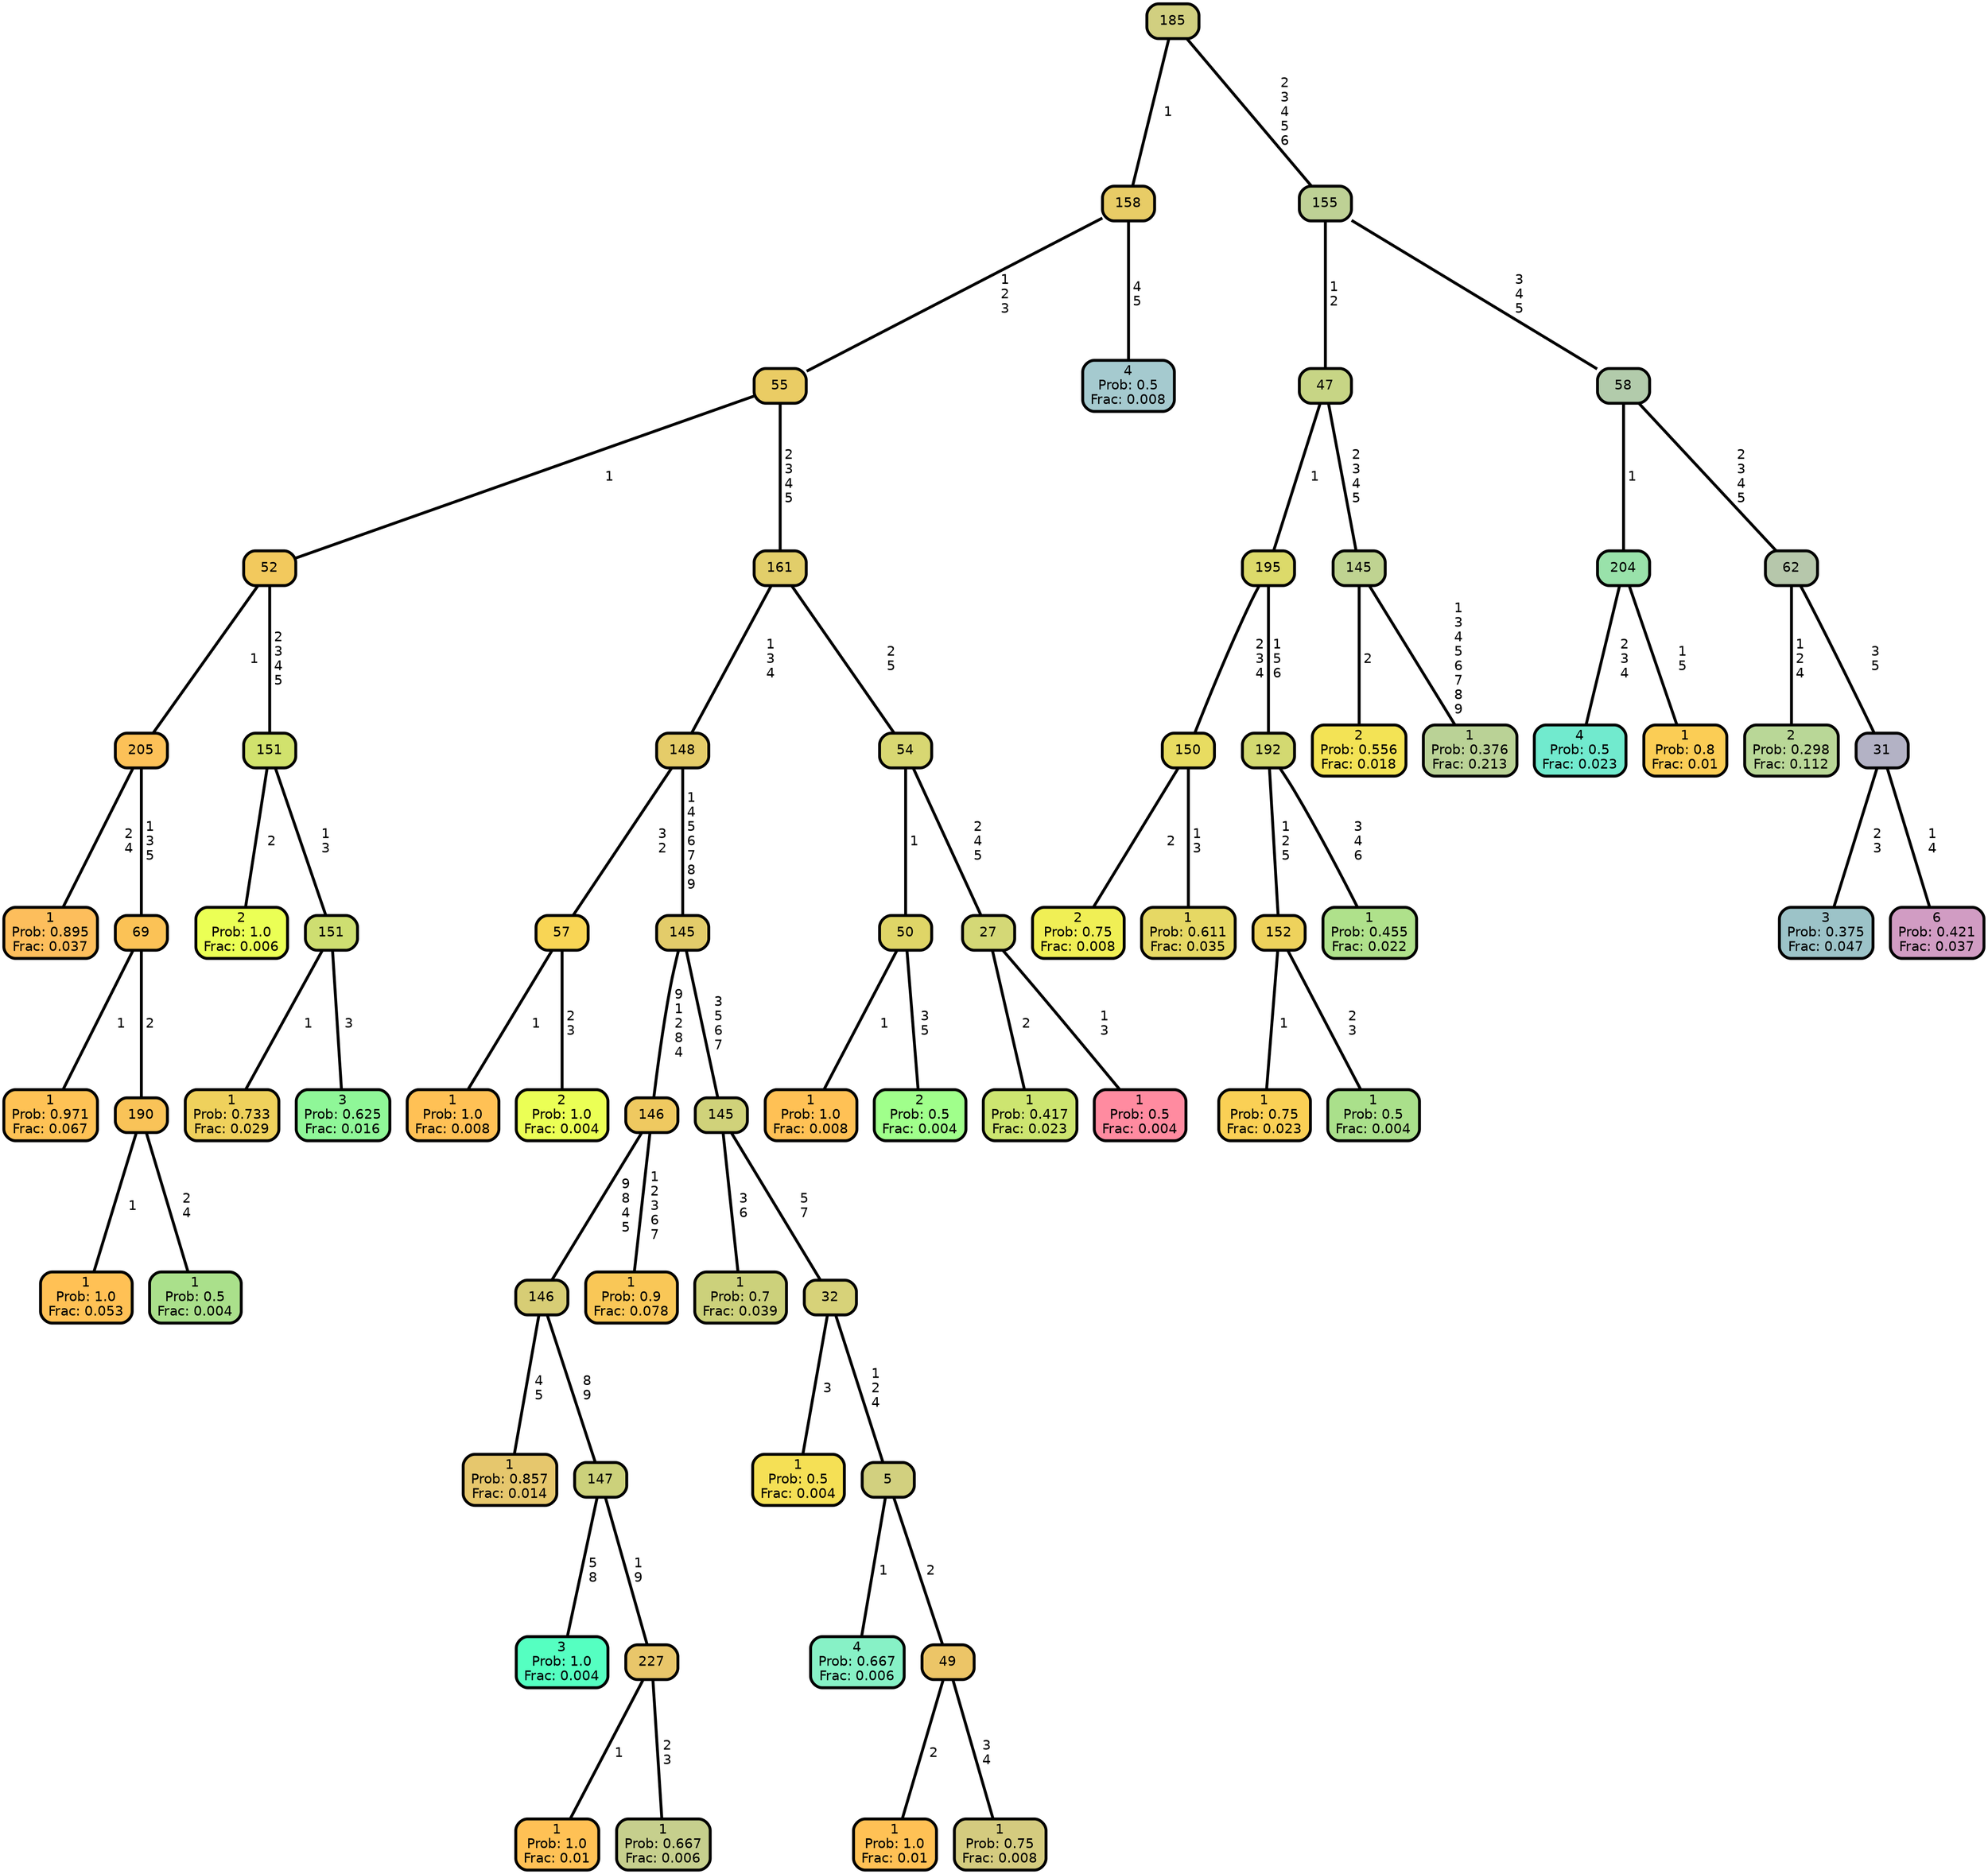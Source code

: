 graph Tree {
node [shape=box, style="filled, rounded",color="black",penwidth="3",fontcolor="black",                 fontname=helvetica] ;
graph [ranksep="0 equally", splines=straight,                 bgcolor=transparent, dpi=200] ;
edge [fontname=helvetica, color=black] ;
0 [label="1
Prob: 0.895
Frac: 0.037", fillcolor="#fdbe5c"] ;
1 [label="205", fillcolor="#fcc158"] ;
2 [label="1
Prob: 0.971
Frac: 0.067", fillcolor="#fec255"] ;
3 [label="69", fillcolor="#fbc256"] ;
4 [label="1
Prob: 1.0
Frac: 0.053", fillcolor="#ffc155"] ;
5 [label="190", fillcolor="#f9c358"] ;
6 [label="1
Prob: 0.5
Frac: 0.004", fillcolor="#aae08b"] ;
7 [label="52", fillcolor="#f2c95d"] ;
8 [label="2
Prob: 1.0
Frac: 0.006", fillcolor="#ebff55"] ;
9 [label="151", fillcolor="#d1e26d"] ;
10 [label="1
Prob: 0.733
Frac: 0.029", fillcolor="#efd15c"] ;
11 [label="151", fillcolor="#cede71"] ;
12 [label="3
Prob: 0.625
Frac: 0.016", fillcolor="#8ff798"] ;
13 [label="55", fillcolor="#eacc64"] ;
14 [label="1
Prob: 1.0
Frac: 0.008", fillcolor="#ffc155"] ;
15 [label="57", fillcolor="#f8d555"] ;
16 [label="2
Prob: 1.0
Frac: 0.004", fillcolor="#ebff55"] ;
17 [label="148", fillcolor="#e5cc69"] ;
18 [label="1
Prob: 0.857
Frac: 0.014", fillcolor="#e6c76d"] ;
19 [label="146", fillcolor="#d7cd75"] ;
20 [label="3
Prob: 1.0
Frac: 0.004", fillcolor="#55ffc1"] ;
21 [label="147", fillcolor="#ccd17b"] ;
22 [label="1
Prob: 1.0
Frac: 0.01", fillcolor="#ffc155"] ;
23 [label="227", fillcolor="#e9c66a"] ;
24 [label="1
Prob: 0.667
Frac: 0.006", fillcolor="#c6cf8d"] ;
25 [label="146", fillcolor="#efc960"] ;
26 [label="1
Prob: 0.9
Frac: 0.078", fillcolor="#f9c757"] ;
27 [label="145", fillcolor="#e3cc6a"] ;
28 [label="1
Prob: 0.7
Frac: 0.039", fillcolor="#ccd17b"] ;
29 [label="145", fillcolor="#d0d27a"] ;
30 [label="1
Prob: 0.5
Frac: 0.004", fillcolor="#f5e055"] ;
31 [label="32", fillcolor="#d7d279"] ;
32 [label="4
Prob: 0.667
Frac: 0.006", fillcolor="#87f1c6"] ;
33 [label="5", fillcolor="#d2d07f"] ;
34 [label="1
Prob: 1.0
Frac: 0.01", fillcolor="#ffc155"] ;
35 [label="49", fillcolor="#ecc567"] ;
36 [label="1
Prob: 0.75
Frac: 0.008", fillcolor="#d4cb7f"] ;
37 [label="161", fillcolor="#e2ce6a"] ;
38 [label="1
Prob: 1.0
Frac: 0.008", fillcolor="#ffc155"] ;
39 [label="50", fillcolor="#dfd567"] ;
40 [label="2
Prob: 0.5
Frac: 0.004", fillcolor="#a0ff8b"] ;
41 [label="54", fillcolor="#d8d772"] ;
42 [label="1
Prob: 0.417
Frac: 0.023", fillcolor="#cde570"] ;
43 [label="27", fillcolor="#d4d876"] ;
44 [label="1
Prob: 0.5
Frac: 0.004", fillcolor="#ff8ba0"] ;
45 [label="158", fillcolor="#e8cc66"] ;
46 [label="4
Prob: 0.5
Frac: 0.008", fillcolor="#a5cacf"] ;
47 [label="185", fillcolor="#d1cf80"] ;
48 [label="2
Prob: 0.75
Frac: 0.008", fillcolor="#f0ef55"] ;
49 [label="150", fillcolor="#e8dc61"] ;
50 [label="1
Prob: 0.611
Frac: 0.035", fillcolor="#e6d864"] ;
51 [label="195", fillcolor="#dcda6a"] ;
52 [label="1
Prob: 0.75
Frac: 0.023", fillcolor="#fad055"] ;
53 [label="152", fillcolor="#eed25c"] ;
54 [label="1
Prob: 0.5
Frac: 0.004", fillcolor="#aae08b"] ;
55 [label="192", fillcolor="#d3d971"] ;
56 [label="1
Prob: 0.455
Frac: 0.022", fillcolor="#afe18b"] ;
57 [label="47", fillcolor="#c7d585"] ;
58 [label="2
Prob: 0.556
Frac: 0.018", fillcolor="#f3e355"] ;
59 [label="145", fillcolor="#bfd391"] ;
60 [label="1
Prob: 0.376
Frac: 0.213", fillcolor="#bad296"] ;
61 [label="155", fillcolor="#bed195"] ;
62 [label="4
Prob: 0.5
Frac: 0.023", fillcolor="#71eace"] ;
63 [label="204", fillcolor="#99e2aa"] ;
64 [label="1
Prob: 0.8
Frac: 0.01", fillcolor="#fbcd55"] ;
65 [label="58", fillcolor="#b2cbab"] ;
66 [label="2
Prob: 0.298
Frac: 0.112", fillcolor="#b9d797"] ;
67 [label="62", fillcolor="#b6c7ab"] ;
68 [label="3
Prob: 0.375
Frac: 0.047", fillcolor="#9cc3c8"] ;
69 [label="31", fillcolor="#b3b2c5"] ;
70 [label="6
Prob: 0.421
Frac: 0.037", fillcolor="#d19cc3"] ;
1 -- 0 [label=" 2\n 4",penwidth=3] ;
1 -- 3 [label=" 1\n 3\n 5",penwidth=3] ;
3 -- 2 [label=" 1",penwidth=3] ;
3 -- 5 [label=" 2",penwidth=3] ;
5 -- 4 [label=" 1",penwidth=3] ;
5 -- 6 [label=" 2\n 4",penwidth=3] ;
7 -- 1 [label=" 1",penwidth=3] ;
7 -- 9 [label=" 2\n 3\n 4\n 5",penwidth=3] ;
9 -- 8 [label=" 2",penwidth=3] ;
9 -- 11 [label=" 1\n 3",penwidth=3] ;
11 -- 10 [label=" 1",penwidth=3] ;
11 -- 12 [label=" 3",penwidth=3] ;
13 -- 7 [label=" 1",penwidth=3] ;
13 -- 37 [label=" 2\n 3\n 4\n 5",penwidth=3] ;
15 -- 14 [label=" 1",penwidth=3] ;
15 -- 16 [label=" 2\n 3",penwidth=3] ;
17 -- 15 [label=" 3\n 2",penwidth=3] ;
17 -- 27 [label=" 1\n 4\n 5\n 6\n 7\n 8\n 9",penwidth=3] ;
19 -- 18 [label=" 4\n 5",penwidth=3] ;
19 -- 21 [label=" 8\n 9",penwidth=3] ;
21 -- 20 [label=" 5\n 8",penwidth=3] ;
21 -- 23 [label=" 1\n 9",penwidth=3] ;
23 -- 22 [label=" 1",penwidth=3] ;
23 -- 24 [label=" 2\n 3",penwidth=3] ;
25 -- 19 [label=" 9\n 8\n 4\n 5",penwidth=3] ;
25 -- 26 [label=" 1\n 2\n 3\n 6\n 7",penwidth=3] ;
27 -- 25 [label=" 9\n 1\n 2\n 8\n 4",penwidth=3] ;
27 -- 29 [label=" 3\n 5\n 6\n 7",penwidth=3] ;
29 -- 28 [label=" 3\n 6",penwidth=3] ;
29 -- 31 [label=" 5\n 7",penwidth=3] ;
31 -- 30 [label=" 3",penwidth=3] ;
31 -- 33 [label=" 1\n 2\n 4",penwidth=3] ;
33 -- 32 [label=" 1",penwidth=3] ;
33 -- 35 [label=" 2",penwidth=3] ;
35 -- 34 [label=" 2",penwidth=3] ;
35 -- 36 [label=" 3\n 4",penwidth=3] ;
37 -- 17 [label=" 1\n 3\n 4",penwidth=3] ;
37 -- 41 [label=" 2\n 5",penwidth=3] ;
39 -- 38 [label=" 1",penwidth=3] ;
39 -- 40 [label=" 3\n 5",penwidth=3] ;
41 -- 39 [label=" 1",penwidth=3] ;
41 -- 43 [label=" 2\n 4\n 5",penwidth=3] ;
43 -- 42 [label=" 2",penwidth=3] ;
43 -- 44 [label=" 1\n 3",penwidth=3] ;
45 -- 13 [label=" 1\n 2\n 3",penwidth=3] ;
45 -- 46 [label=" 4\n 5",penwidth=3] ;
47 -- 45 [label=" 1",penwidth=3] ;
47 -- 61 [label=" 2\n 3\n 4\n 5\n 6",penwidth=3] ;
49 -- 48 [label=" 2",penwidth=3] ;
49 -- 50 [label=" 1\n 3",penwidth=3] ;
51 -- 49 [label=" 2\n 3\n 4",penwidth=3] ;
51 -- 55 [label=" 1\n 5\n 6",penwidth=3] ;
53 -- 52 [label=" 1",penwidth=3] ;
53 -- 54 [label=" 2\n 3",penwidth=3] ;
55 -- 53 [label=" 1\n 2\n 5",penwidth=3] ;
55 -- 56 [label=" 3\n 4\n 6",penwidth=3] ;
57 -- 51 [label=" 1",penwidth=3] ;
57 -- 59 [label=" 2\n 3\n 4\n 5",penwidth=3] ;
59 -- 58 [label=" 2",penwidth=3] ;
59 -- 60 [label=" 1\n 3\n 4\n 5\n 6\n 7\n 8\n 9",penwidth=3] ;
61 -- 57 [label=" 1\n 2",penwidth=3] ;
61 -- 65 [label=" 3\n 4\n 5",penwidth=3] ;
63 -- 62 [label=" 2\n 3\n 4",penwidth=3] ;
63 -- 64 [label=" 1\n 5",penwidth=3] ;
65 -- 63 [label=" 1",penwidth=3] ;
65 -- 67 [label=" 2\n 3\n 4\n 5",penwidth=3] ;
67 -- 66 [label=" 1\n 2\n 4",penwidth=3] ;
67 -- 69 [label=" 3\n 5",penwidth=3] ;
69 -- 68 [label=" 2\n 3",penwidth=3] ;
69 -- 70 [label=" 1\n 4",penwidth=3] ;
{rank = same;}}